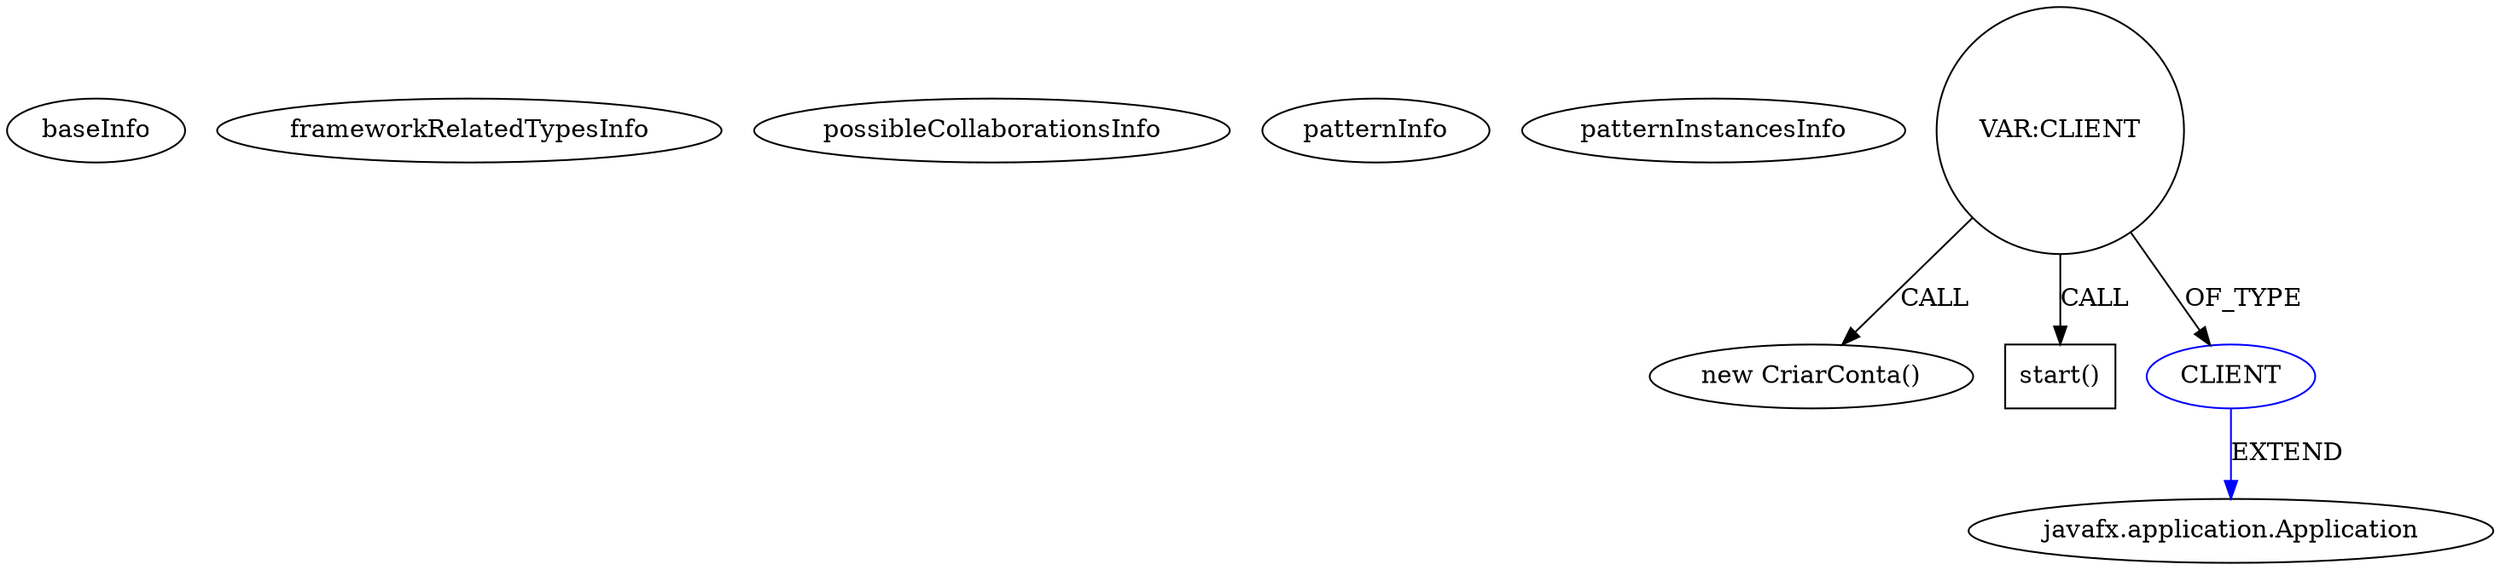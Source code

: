 digraph {
baseInfo[graphId=4549,category="pattern",isAnonymous=false,possibleRelation=false]
frameworkRelatedTypesInfo[]
possibleCollaborationsInfo[]
patternInfo[frequency=2.0,patternRootClient=null]
patternInstancesInfo[0="nandoacoelho-SGFP-Sistema-Gerenciador-Financeiro-Pessoal~/nandoacoelho-SGFP-Sistema-Gerenciador-Financeiro-Pessoal/SGFP-Sistema-Gerenciador-Financeiro-Pessoal-master/src/sample/Login.java~Login~3743",1="nandoacoelho-SGFP-Sistema-Gerenciador-Financeiro-Pessoal~/nandoacoelho-SGFP-Sistema-Gerenciador-Financeiro-Pessoal/SGFP-Sistema-Gerenciador-Financeiro-Pessoal-master/src/sample/Login.java~void start(javafx.stage.Stage)~3745"]
99[label="new CriarConta()",vertexType="CONSTRUCTOR_CALL",isFrameworkType=false]
100[label="VAR:CLIENT",vertexType="VARIABLE_EXPRESION",isFrameworkType=false,shape=circle]
104[label="start()",vertexType="INSIDE_CALL",isFrameworkType=false,shape=box]
101[label="CLIENT",vertexType="REFERENCE_CLIENT_CLASS_DECLARATION",isFrameworkType=false,color=blue]
1[label="javafx.application.Application",vertexType="FRAMEWORK_CLASS_TYPE",isFrameworkType=false]
100->101[label="OF_TYPE"]
101->1[label="EXTEND",color=blue]
100->99[label="CALL"]
100->104[label="CALL"]
}
